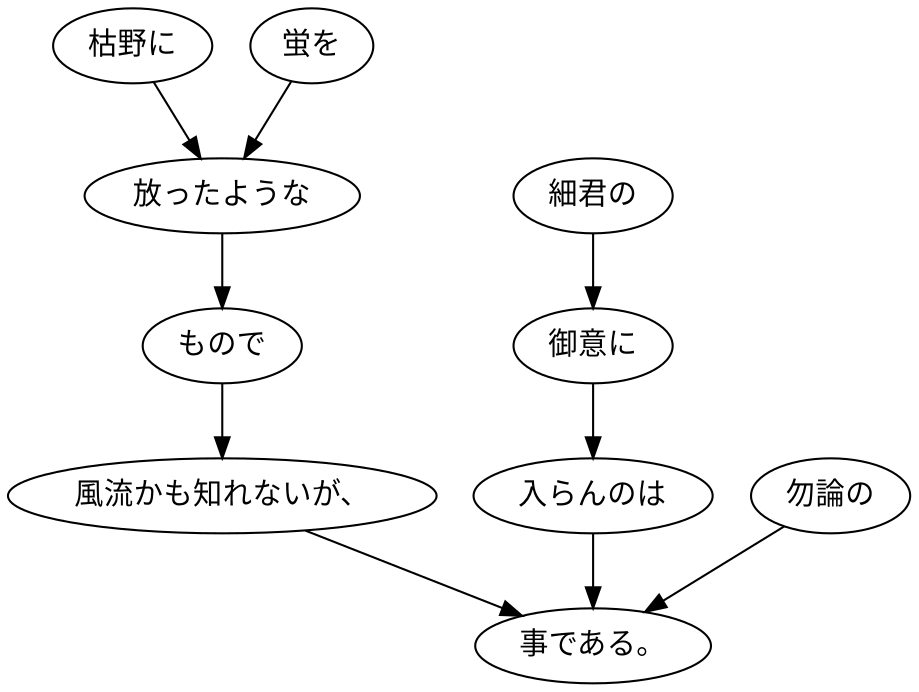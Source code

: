 digraph graph5640 {
	node0 [label="枯野に"];
	node1 [label="蛍を"];
	node2 [label="放ったような"];
	node3 [label="もので"];
	node4 [label="風流かも知れないが、"];
	node5 [label="細君の"];
	node6 [label="御意に"];
	node7 [label="入らんのは"];
	node8 [label="勿論の"];
	node9 [label="事である。"];
	node0 -> node2;
	node1 -> node2;
	node2 -> node3;
	node3 -> node4;
	node4 -> node9;
	node5 -> node6;
	node6 -> node7;
	node7 -> node9;
	node8 -> node9;
}
